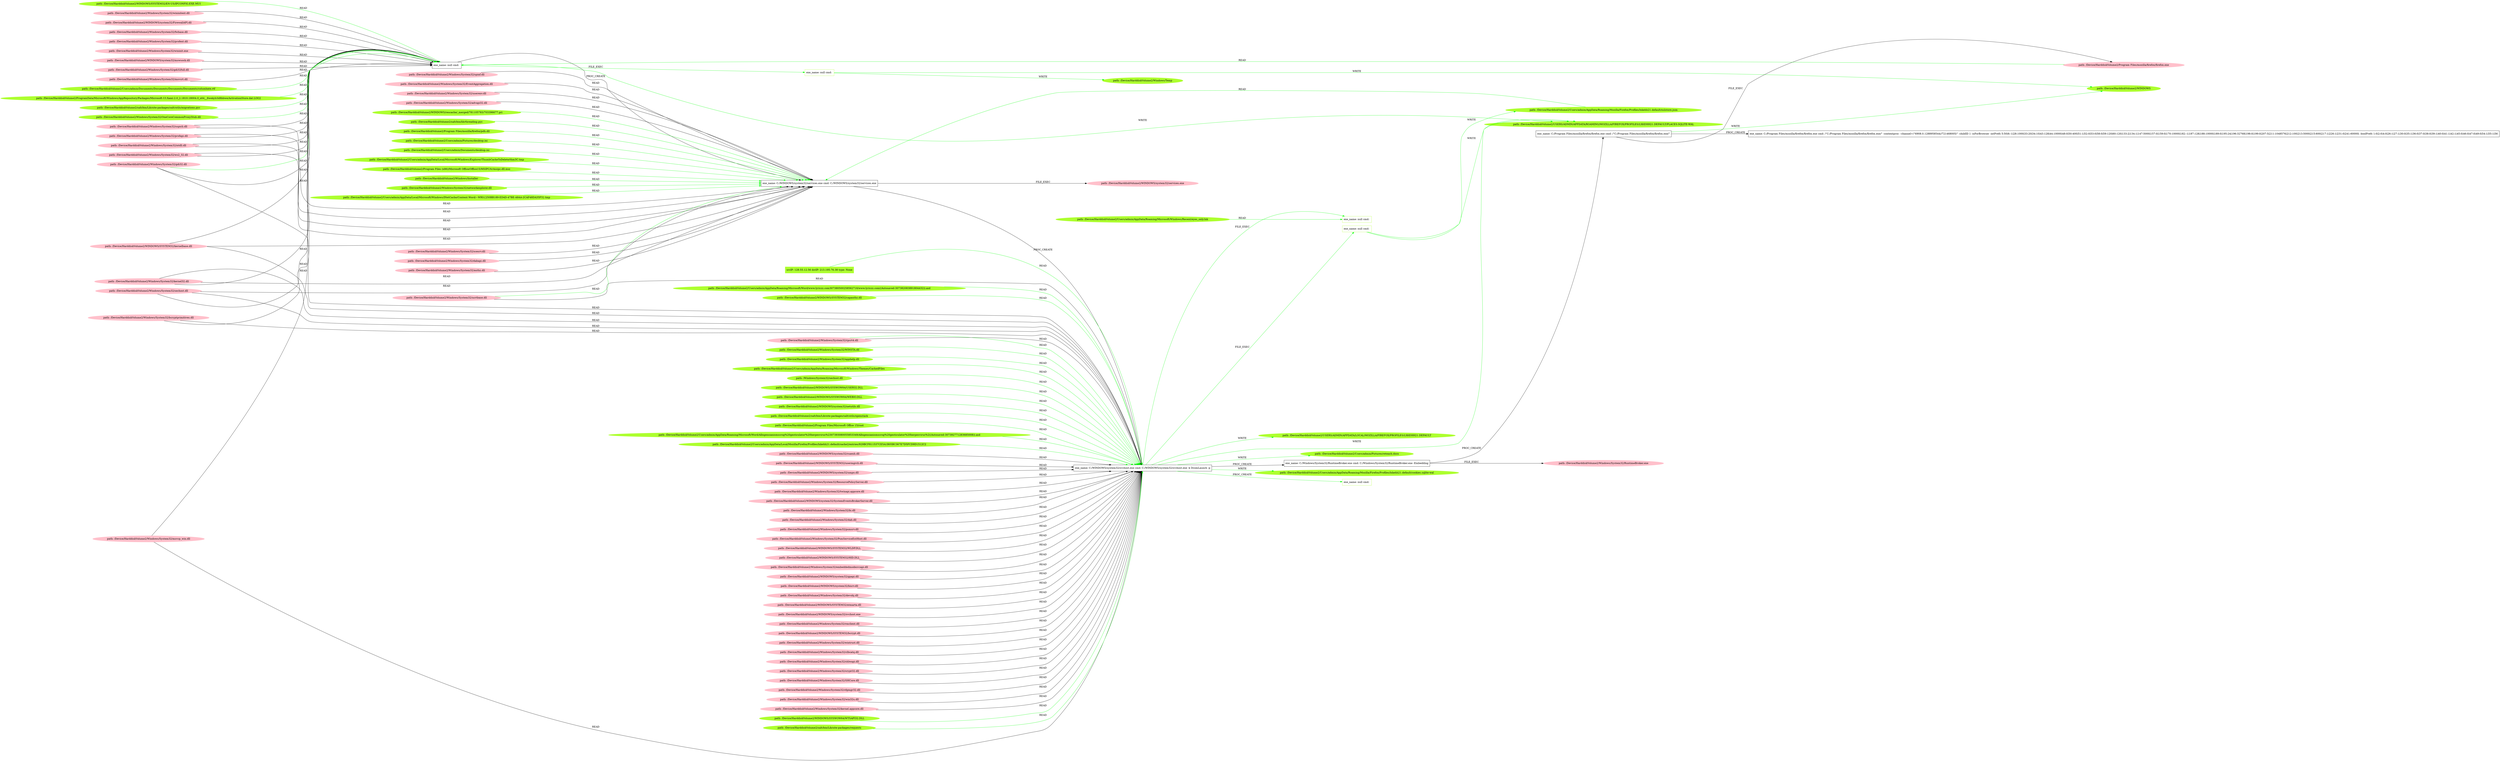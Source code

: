 digraph {
	rankdir=LR
	55 [label="exe_name: null cmd: " color=black shape=box style=solid]
	161 [label="exe_name: null cmd: " color=greenyellow shape=box style=solid]
	55 -> 161 [label=FILE_EXEC color=green]
	40 [label="exe_name: C:/WINDOWS/system32/svchost.exe cmd: C:/WINDOWS/system32/svchost.exe -k DcomLaunch -p" color=black shape=box style=solid]
	187 [label="exe_name: null cmd: " color=greenyellow shape=box style=solid]
	40 -> 187 [label=FILE_EXEC color=green]
	40 [label="exe_name: C:/WINDOWS/system32/svchost.exe cmd: C:/WINDOWS/system32/svchost.exe -k DcomLaunch -p" color=black shape=box style=solid]
	196 [label="exe_name: null cmd: " color=greenyellow shape=box style=solid]
	40 -> 196 [label=FILE_EXEC color=green]
	87 [label="path: /Device/HarddiskVolume2/Windows/System32/rpcrt4.dll" color=pink shape=oval style=filled]
	40 [label="exe_name: C:/WINDOWS/system32/svchost.exe cmd: C:/WINDOWS/system32/svchost.exe -k DcomLaunch -p" color=black shape=box style=solid]
	87 -> 40 [label=READ color=green]
	192 [label="path: /Device/HarddiskVolume2/Windows/System32/WINSTA.dll" color=greenyellow shape=oval style=filled]
	40 [label="exe_name: C:/WINDOWS/system32/svchost.exe cmd: C:/WINDOWS/system32/svchost.exe -k DcomLaunch -p" color=black shape=box style=solid]
	192 -> 40 [label=READ color=green]
	171 [label="path: /Device/HarddiskVolume2/Users/admin/Pictures/desktop.ini" color=greenyellow shape=oval style=filled]
	26 [label="exe_name: C:/WINDOWS/system32/services.exe cmd: C:/WINDOWS/system32/services.exe" color=black shape=box style=solid]
	171 -> 26 [label=READ color=green]
	96 [label="path: /Device/HarddiskVolume2/Windows/System32/gdi32.dll" color=pink shape=oval style=filled]
	55 [label="exe_name: null cmd: " color=black shape=box style=solid]
	96 -> 55 [label=READ color=green]
	150 [label="path: /Device/HarddiskVolume2/Windows/System32/ucrtbase.dll" color=pink shape=oval style=filled]
	26 [label="exe_name: C:/WINDOWS/system32/services.exe cmd: C:/WINDOWS/system32/services.exe" color=black shape=box style=solid]
	150 -> 26 [label=READ color=green]
	166 [label="path: /Device/HarddiskVolume2/Users/admin/Documents/desktop.ini" color=greenyellow shape=oval style=filled]
	26 [label="exe_name: C:/WINDOWS/system32/services.exe cmd: C:/WINDOWS/system32/services.exe" color=black shape=box style=solid]
	166 -> 26 [label=READ color=green]
	185 [label="path: /Device/HarddiskVolume2/Users/admin/AppData/Roaming/Microsoft/Windows/Themes/CachedFiles" color=greenyellow shape=oval style=filled]
	40 [label="exe_name: C:/WINDOWS/system32/svchost.exe cmd: C:/WINDOWS/system32/svchost.exe -k DcomLaunch -p" color=black shape=box style=solid]
	185 -> 40 [label=READ color=green]
	173 [label="path: /Device/HarddiskVolume2/Users/admin/AppData/Local/Microsoft/Windows/Explorer/ThumbCacheToDelete/thm3C.tmp" color=greenyellow shape=oval style=filled]
	26 [label="exe_name: C:/WINDOWS/system32/services.exe cmd: C:/WINDOWS/system32/services.exe" color=black shape=box style=solid]
	173 -> 26 [label=READ color=green]
	153 [label="path: /Device/HarddiskVolume2/WINDOWS/SYSTEM32/EN-US/IPCONFIG.EXE.MUI" color=greenyellow shape=oval style=filled]
	55 [label="exe_name: null cmd: " color=black shape=box style=solid]
	153 -> 55 [label=READ color=green]
	194 [label="path: /Windows/System32/sechost.dll" color=greenyellow shape=oval style=filled]
	40 [label="exe_name: C:/WINDOWS/system32/svchost.exe cmd: C:/WINDOWS/system32/svchost.exe -k DcomLaunch -p" color=black shape=box style=solid]
	194 -> 40 [label=READ color=green]
	176 [label="path: /Device/HarddiskVolume2/WINDOWS/SYSWOW64/USER32.DLL" color=greenyellow shape=oval style=filled]
	40 [label="exe_name: C:/WINDOWS/system32/svchost.exe cmd: C:/WINDOWS/system32/svchost.exe -k DcomLaunch -p" color=black shape=box style=solid]
	176 -> 40 [label=READ color=green]
	193 [label="path: /Device/HarddiskVolume2/WINDOWS/SYSWOW64/WEBIO.DLL" color=greenyellow shape=oval style=filled]
	40 [label="exe_name: C:/WINDOWS/system32/svchost.exe cmd: C:/WINDOWS/system32/svchost.exe -k DcomLaunch -p" color=black shape=box style=solid]
	193 -> 40 [label=READ color=green]
	169 [label="path: /Device/HarddiskVolume2/Program Files (x86)/Microsoft Office/Office15/MSIPC/tr/msipc.dll.mui" color=greenyellow shape=oval style=filled]
	26 [label="exe_name: C:/WINDOWS/system32/services.exe cmd: C:/WINDOWS/system32/services.exe" color=black shape=box style=solid]
	169 -> 26 [label=READ color=green]
	183 [label="path: /Device/HarddiskVolume2/WINDOWS/system32/netutils.dll" color=greenyellow shape=oval style=filled]
	40 [label="exe_name: C:/WINDOWS/system32/svchost.exe cmd: C:/WINDOWS/system32/svchost.exe -k DcomLaunch -p" color=black shape=box style=solid]
	183 -> 40 [label=READ color=green]
	172 [label="path: /Device/HarddiskVolume2/Windows/Installer" color=greenyellow shape=oval style=filled]
	26 [label="exe_name: C:/WINDOWS/system32/services.exe cmd: C:/WINDOWS/system32/services.exe" color=black shape=box style=solid]
	172 -> 26 [label=READ color=green]
	200 [label="path: /Device/HarddiskVolume2/salt/bin/Lib/site-packages/salt/utils/openstack" color=greenyellow shape=oval style=filled]
	40 [label="exe_name: C:/WINDOWS/system32/svchost.exe cmd: C:/WINDOWS/system32/svchost.exe -k DcomLaunch -p" color=black shape=box style=solid]
	200 -> 40 [label=READ color=green]
	167 [label="path: /Device/HarddiskVolume2/Windows/System32/networkexplorer.dll" color=greenyellow shape=oval style=filled]
	26 [label="exe_name: C:/WINDOWS/system32/services.exe cmd: C:/WINDOWS/system32/services.exe" color=black shape=box style=solid]
	167 -> 26 [label=READ color=green]
	168 [label="path: /Device/HarddiskVolume2/Users/admin/AppData/Local/Microsoft/Windows/INetCache/Content.Word/~WRS{250BB189-ED4D-47BE-A9AA-2CAF48DA35F3}.tmp" color=greenyellow shape=oval style=filled]
	26 [label="exe_name: C:/WINDOWS/system32/services.exe cmd: C:/WINDOWS/system32/services.exe" color=black shape=box style=solid]
	168 -> 26 [label=READ color=green]
	201 [label="path: /Device/HarddiskVolume2/Program Files/Microsoft Office 15/root" color=greenyellow shape=oval style=filled]
	40 [label="exe_name: C:/WINDOWS/system32/svchost.exe cmd: C:/WINDOWS/system32/svchost.exe -k DcomLaunch -p" color=black shape=box style=solid]
	201 -> 40 [label=READ color=green]
	10 [label="path: /Device/HarddiskVolume2/Windows/System32/wininitext.dll" color=pink shape=oval style=filled]
	55 [label="exe_name: null cmd: " color=black shape=box style=solid]
	10 -> 55 [label=READ color=black]
	54 [label="path: /Device/HarddiskVolume2/WINDOWS/system32/FirewallAPI.dll" color=pink shape=oval style=filled]
	55 [label="exe_name: null cmd: " color=black shape=box style=solid]
	54 -> 55 [label=READ color=black]
	7 [label="path: /Device/HarddiskVolume2/Windows/System32/fwbase.dll" color=pink shape=oval style=filled]
	55 [label="exe_name: null cmd: " color=black shape=box style=solid]
	7 -> 55 [label=READ color=black]
	67 [label="path: /Device/HarddiskVolume2/Windows/System32/profext.dll" color=pink shape=oval style=filled]
	55 [label="exe_name: null cmd: " color=black shape=box style=solid]
	67 -> 55 [label=READ color=black]
	69 [label="path: /Device/HarddiskVolume2/Windows/System32/wininit.exe" color=pink shape=oval style=filled]
	55 [label="exe_name: null cmd: " color=black shape=box style=solid]
	69 -> 55 [label=READ color=black]
	85 [label="path: /Device/HarddiskVolume2/Windows/System32/bcryptprimitives.dll" color=pink shape=oval style=filled]
	55 [label="exe_name: null cmd: " color=black shape=box style=solid]
	85 -> 55 [label=READ color=black]
	90 [label="path: /Device/HarddiskVolume2/Windows/System32/sspicli.dll" color=pink shape=oval style=filled]
	55 [label="exe_name: null cmd: " color=black shape=box style=solid]
	90 -> 55 [label=READ color=black]
	96 [label="path: /Device/HarddiskVolume2/Windows/System32/gdi32.dll" color=pink shape=oval style=filled]
	55 [label="exe_name: null cmd: " color=black shape=box style=solid]
	96 -> 55 [label=READ color=black]
	108 [label="path: /Device/HarddiskVolume2/Windows/System32/profapi.dll" color=pink shape=oval style=filled]
	55 [label="exe_name: null cmd: " color=black shape=box style=solid]
	108 -> 55 [label=READ color=black]
	112 [label="path: /Device/HarddiskVolume2/WINDOWS/system32/mswsock.dll" color=pink shape=oval style=filled]
	55 [label="exe_name: null cmd: " color=black shape=box style=solid]
	112 -> 55 [label=READ color=black]
	115 [label="path: /Device/HarddiskVolume2/Windows/System32/msvcp_win.dll" color=pink shape=oval style=filled]
	55 [label="exe_name: null cmd: " color=black shape=box style=solid]
	115 -> 55 [label=READ color=black]
	118 [label="path: /Device/HarddiskVolume2/Windows/System32/ntdll.dll" color=pink shape=oval style=filled]
	55 [label="exe_name: null cmd: " color=black shape=box style=solid]
	118 -> 55 [label=READ color=black]
	121 [label="path: /Device/HarddiskVolume2/Windows/System32/gdi32full.dll" color=pink shape=oval style=filled]
	55 [label="exe_name: null cmd: " color=black shape=box style=solid]
	121 -> 55 [label=READ color=black]
	126 [label="path: /Device/HarddiskVolume2/Windows/System32/msvcrt.dll" color=pink shape=oval style=filled]
	55 [label="exe_name: null cmd: " color=black shape=box style=solid]
	126 -> 55 [label=READ color=black]
	138 [label="path: /Device/HarddiskVolume2/Windows/System32/ws2_32.dll" color=pink shape=oval style=filled]
	55 [label="exe_name: null cmd: " color=black shape=box style=solid]
	138 -> 55 [label=READ color=black]
	140 [label="path: /Device/HarddiskVolume2/WINDOWS/SYSTEM32/kernelbase.dll" color=pink shape=oval style=filled]
	55 [label="exe_name: null cmd: " color=black shape=box style=solid]
	140 -> 55 [label=READ color=black]
	143 [label="path: /Device/HarddiskVolume2/Windows/System32/kernel32.dll" color=pink shape=oval style=filled]
	55 [label="exe_name: null cmd: " color=black shape=box style=solid]
	143 -> 55 [label=READ color=black]
	146 [label="path: /Device/HarddiskVolume2/Windows/System32/sechost.dll" color=pink shape=oval style=filled]
	55 [label="exe_name: null cmd: " color=black shape=box style=solid]
	146 -> 55 [label=READ color=black]
	55 [label="exe_name: null cmd: " color=black shape=box style=solid]
	26 [label="exe_name: C:/WINDOWS/system32/services.exe cmd: C:/WINDOWS/system32/services.exe" color=black shape=box style=solid]
	55 -> 26 [label=PROC_CREATE color=black]
	26 [label="exe_name: C:/WINDOWS/system32/services.exe cmd: C:/WINDOWS/system32/services.exe" color=black shape=box style=solid]
	129 [label="path: /Device/HarddiskVolume2/WINDOWS/system32/services.exe" color=pink shape=oval style=filled]
	26 -> 129 [label=FILE_EXEC color=black]
	51 [label="path: /Device/HarddiskVolume2/Windows/System32/scesrv.dll" color=pink shape=oval style=filled]
	26 [label="exe_name: C:/WINDOWS/system32/services.exe cmd: C:/WINDOWS/system32/services.exe" color=black shape=box style=solid]
	51 -> 26 [label=READ color=black]
	12 [label="path: /Device/HarddiskVolume2/Windows/System32/dabapi.dll" color=pink shape=oval style=filled]
	26 [label="exe_name: C:/WINDOWS/system32/services.exe cmd: C:/WINDOWS/system32/services.exe" color=black shape=box style=solid]
	12 -> 26 [label=READ color=black]
	56 [label="path: /Device/HarddiskVolume2/Windows/System32/authz.dll" color=pink shape=oval style=filled]
	26 [label="exe_name: C:/WINDOWS/system32/services.exe cmd: C:/WINDOWS/system32/services.exe" color=black shape=box style=solid]
	56 -> 26 [label=READ color=black]
	8 [label="path: /Device/HarddiskVolume2/Windows/System32/spinf.dll" color=pink shape=oval style=filled]
	26 [label="exe_name: C:/WINDOWS/system32/services.exe cmd: C:/WINDOWS/system32/services.exe" color=black shape=box style=solid]
	8 -> 26 [label=READ color=black]
	82 [label="path: /Device/HarddiskVolume2/Windows/System32/EventAggregation.dll" color=pink shape=oval style=filled]
	26 [label="exe_name: C:/WINDOWS/system32/services.exe cmd: C:/WINDOWS/system32/services.exe" color=black shape=box style=solid]
	82 -> 26 [label=READ color=black]
	90 [label="path: /Device/HarddiskVolume2/Windows/System32/sspicli.dll" color=pink shape=oval style=filled]
	26 [label="exe_name: C:/WINDOWS/system32/services.exe cmd: C:/WINDOWS/system32/services.exe" color=black shape=box style=solid]
	90 -> 26 [label=READ color=black]
	103 [label="path: /Device/HarddiskVolume2/Windows/System32/userenv.dll" color=pink shape=oval style=filled]
	26 [label="exe_name: C:/WINDOWS/system32/services.exe cmd: C:/WINDOWS/system32/services.exe" color=black shape=box style=solid]
	103 -> 26 [label=READ color=black]
	93 [label="path: /Device/HarddiskVolume2/Windows/System32/advapi32.dll" color=pink shape=oval style=filled]
	26 [label="exe_name: C:/WINDOWS/system32/services.exe cmd: C:/WINDOWS/system32/services.exe" color=black shape=box style=solid]
	93 -> 26 [label=READ color=black]
	108 [label="path: /Device/HarddiskVolume2/Windows/System32/profapi.dll" color=pink shape=oval style=filled]
	26 [label="exe_name: C:/WINDOWS/system32/services.exe cmd: C:/WINDOWS/system32/services.exe" color=black shape=box style=solid]
	108 -> 26 [label=READ color=black]
	118 [label="path: /Device/HarddiskVolume2/Windows/System32/ntdll.dll" color=pink shape=oval style=filled]
	26 [label="exe_name: C:/WINDOWS/system32/services.exe cmd: C:/WINDOWS/system32/services.exe" color=black shape=box style=solid]
	118 -> 26 [label=READ color=black]
	138 [label="path: /Device/HarddiskVolume2/Windows/System32/ws2_32.dll" color=pink shape=oval style=filled]
	26 [label="exe_name: C:/WINDOWS/system32/services.exe cmd: C:/WINDOWS/system32/services.exe" color=black shape=box style=solid]
	138 -> 26 [label=READ color=black]
	140 [label="path: /Device/HarddiskVolume2/WINDOWS/SYSTEM32/kernelbase.dll" color=pink shape=oval style=filled]
	26 [label="exe_name: C:/WINDOWS/system32/services.exe cmd: C:/WINDOWS/system32/services.exe" color=black shape=box style=solid]
	140 -> 26 [label=READ color=black]
	143 [label="path: /Device/HarddiskVolume2/Windows/System32/kernel32.dll" color=pink shape=oval style=filled]
	26 [label="exe_name: C:/WINDOWS/system32/services.exe cmd: C:/WINDOWS/system32/services.exe" color=black shape=box style=solid]
	143 -> 26 [label=READ color=black]
	146 [label="path: /Device/HarddiskVolume2/Windows/System32/sechost.dll" color=pink shape=oval style=filled]
	26 [label="exe_name: C:/WINDOWS/system32/services.exe cmd: C:/WINDOWS/system32/services.exe" color=black shape=box style=solid]
	146 -> 26 [label=READ color=black]
	26 [label="exe_name: C:/WINDOWS/system32/services.exe cmd: C:/WINDOWS/system32/services.exe" color=black shape=box style=solid]
	40 [label="exe_name: C:/WINDOWS/system32/svchost.exe cmd: C:/WINDOWS/system32/svchost.exe -k DcomLaunch -p" color=black shape=box style=solid]
	26 -> 40 [label=PROC_CREATE color=black]
	45 [label="path: /Device/HarddiskVolume2/WINDOWS/system32/rsaenh.dll" color=pink shape=oval style=filled]
	40 [label="exe_name: C:/WINDOWS/system32/svchost.exe cmd: C:/WINDOWS/system32/svchost.exe -k DcomLaunch -p" color=black shape=box style=solid]
	45 -> 40 [label=READ color=black]
	57 [label="path: /Device/HarddiskVolume2/WINDOWS/SYSTEM32/usermgrcli.dll" color=pink shape=oval style=filled]
	40 [label="exe_name: C:/WINDOWS/system32/svchost.exe cmd: C:/WINDOWS/system32/svchost.exe -k DcomLaunch -p" color=black shape=box style=solid]
	57 -> 40 [label=READ color=black]
	58 [label="path: /Device/HarddiskVolume2/WINDOWS/system32/umpo.dll" color=pink shape=oval style=filled]
	40 [label="exe_name: C:/WINDOWS/system32/svchost.exe cmd: C:/WINDOWS/system32/svchost.exe -k DcomLaunch -p" color=black shape=box style=solid]
	58 -> 40 [label=READ color=black]
	4 [label="path: /Device/HarddiskVolume2/Windows/System32/ResourcePolicyServer.dll" color=pink shape=oval style=filled]
	40 [label="exe_name: C:/WINDOWS/system32/svchost.exe cmd: C:/WINDOWS/system32/svchost.exe -k DcomLaunch -p" color=black shape=box style=solid]
	4 -> 40 [label=READ color=black]
	5 [label="path: /Device/HarddiskVolume2/Windows/System32/twinapi.appcore.dll" color=pink shape=oval style=filled]
	40 [label="exe_name: C:/WINDOWS/system32/svchost.exe cmd: C:/WINDOWS/system32/svchost.exe -k DcomLaunch -p" color=black shape=box style=solid]
	5 -> 40 [label=READ color=black]
	22 [label="path: /Device/HarddiskVolume2/WINDOWS/system32/SystemEventsBrokerServer.dll" color=pink shape=oval style=filled]
	40 [label="exe_name: C:/WINDOWS/system32/svchost.exe cmd: C:/WINDOWS/system32/svchost.exe -k DcomLaunch -p" color=black shape=box style=solid]
	22 -> 40 [label=READ color=black]
	25 [label="path: /Device/HarddiskVolume2/Windows/System32/bi.dll" color=pink shape=oval style=filled]
	40 [label="exe_name: C:/WINDOWS/system32/svchost.exe cmd: C:/WINDOWS/system32/svchost.exe -k DcomLaunch -p" color=black shape=box style=solid]
	25 -> 40 [label=READ color=black]
	73 [label="path: /Device/HarddiskVolume2/Windows/System32/dab.dll" color=pink shape=oval style=filled]
	40 [label="exe_name: C:/WINDOWS/system32/svchost.exe cmd: C:/WINDOWS/system32/svchost.exe -k DcomLaunch -p" color=black shape=box style=solid]
	73 -> 40 [label=READ color=black]
	74 [label="path: /Device/HarddiskVolume2/Windows/System32/psmsrv.dll" color=pink shape=oval style=filled]
	40 [label="exe_name: C:/WINDOWS/system32/svchost.exe cmd: C:/WINDOWS/system32/svchost.exe -k DcomLaunch -p" color=black shape=box style=solid]
	74 -> 40 [label=READ color=black]
	31 [label="path: /Device/HarddiskVolume2/Windows/System32/PsmServiceExtHost.dll" color=pink shape=oval style=filled]
	40 [label="exe_name: C:/WINDOWS/system32/svchost.exe cmd: C:/WINDOWS/system32/svchost.exe -k DcomLaunch -p" color=black shape=box style=solid]
	31 -> 40 [label=READ color=black]
	75 [label="path: /Device/HarddiskVolume2/WINDOWS/SYSTEM32/WLDP.DLL" color=pink shape=oval style=filled]
	40 [label="exe_name: C:/WINDOWS/system32/svchost.exe cmd: C:/WINDOWS/system32/svchost.exe -k DcomLaunch -p" color=black shape=box style=solid]
	75 -> 40 [label=READ color=black]
	39 [label="path: /Device/HarddiskVolume2/WINDOWS/SYSTEM32/HID.DLL" color=pink shape=oval style=filled]
	40 [label="exe_name: C:/WINDOWS/system32/svchost.exe cmd: C:/WINDOWS/system32/svchost.exe -k DcomLaunch -p" color=black shape=box style=solid]
	39 -> 40 [label=READ color=black]
	81 [label="path: /Device/HarddiskVolume2/Windows/System32/embeddedmodesvcapi.dll" color=pink shape=oval style=filled]
	40 [label="exe_name: C:/WINDOWS/system32/svchost.exe cmd: C:/WINDOWS/system32/svchost.exe -k DcomLaunch -p" color=black shape=box style=solid]
	81 -> 40 [label=READ color=black]
	42 [label="path: /Device/HarddiskVolume2/WINDOWS/system32/gpapi.dll" color=pink shape=oval style=filled]
	40 [label="exe_name: C:/WINDOWS/system32/svchost.exe cmd: C:/WINDOWS/system32/svchost.exe -k DcomLaunch -p" color=black shape=box style=solid]
	42 -> 40 [label=READ color=black]
	43 [label="path: /Device/HarddiskVolume2/WINDOWS/system32/bisrv.dll" color=pink shape=oval style=filled]
	40 [label="exe_name: C:/WINDOWS/system32/svchost.exe cmd: C:/WINDOWS/system32/svchost.exe -k DcomLaunch -p" color=black shape=box style=solid]
	43 -> 40 [label=READ color=black]
	99 [label="path: /Device/HarddiskVolume2/Windows/System32/devobj.dll" color=pink shape=oval style=filled]
	40 [label="exe_name: C:/WINDOWS/system32/svchost.exe cmd: C:/WINDOWS/system32/svchost.exe -k DcomLaunch -p" color=black shape=box style=solid]
	99 -> 40 [label=READ color=black]
	101 [label="path: /Device/HarddiskVolume2/WINDOWS/SYSTEM32/ntmarta.dll" color=pink shape=oval style=filled]
	40 [label="exe_name: C:/WINDOWS/system32/svchost.exe cmd: C:/WINDOWS/system32/svchost.exe -k DcomLaunch -p" color=black shape=box style=solid]
	101 -> 40 [label=READ color=black]
	114 [label="path: /Device/HarddiskVolume2/WINDOWS/system32/svchost.exe" color=pink shape=oval style=filled]
	40 [label="exe_name: C:/WINDOWS/system32/svchost.exe cmd: C:/WINDOWS/system32/svchost.exe -k DcomLaunch -p" color=black shape=box style=solid]
	114 -> 40 [label=READ color=black]
	123 [label="path: /Device/HarddiskVolume2/Windows/System32/rmclient.dll" color=pink shape=oval style=filled]
	40 [label="exe_name: C:/WINDOWS/system32/svchost.exe cmd: C:/WINDOWS/system32/svchost.exe -k DcomLaunch -p" color=black shape=box style=solid]
	123 -> 40 [label=READ color=black]
	132 [label="path: /Device/HarddiskVolume2/WINDOWS/SYSTEM32/bcrypt.dll" color=pink shape=oval style=filled]
	40 [label="exe_name: C:/WINDOWS/system32/svchost.exe cmd: C:/WINDOWS/system32/svchost.exe -k DcomLaunch -p" color=black shape=box style=solid]
	132 -> 40 [label=READ color=black]
	52 [label="path: /Device/HarddiskVolume2/Windows/System32/wintrust.dll" color=pink shape=oval style=filled]
	40 [label="exe_name: C:/WINDOWS/system32/svchost.exe cmd: C:/WINDOWS/system32/svchost.exe -k DcomLaunch -p" color=black shape=box style=solid]
	52 -> 40 [label=READ color=black]
	53 [label="path: /Device/HarddiskVolume2/Windows/System32/clbcatq.dll" color=pink shape=oval style=filled]
	40 [label="exe_name: C:/WINDOWS/system32/svchost.exe cmd: C:/WINDOWS/system32/svchost.exe -k DcomLaunch -p" color=black shape=box style=solid]
	53 -> 40 [label=READ color=black]
	28 [label="path: /Device/HarddiskVolume2/Windows/System32/shlwapi.dll" color=pink shape=oval style=filled]
	40 [label="exe_name: C:/WINDOWS/system32/svchost.exe cmd: C:/WINDOWS/system32/svchost.exe -k DcomLaunch -p" color=black shape=box style=solid]
	28 -> 40 [label=READ color=black]
	71 [label="path: /Device/HarddiskVolume2/Windows/System32/crypt32.dll" color=pink shape=oval style=filled]
	40 [label="exe_name: C:/WINDOWS/system32/svchost.exe cmd: C:/WINDOWS/system32/svchost.exe -k DcomLaunch -p" color=black shape=box style=solid]
	71 -> 40 [label=READ color=black]
	35 [label="path: /Device/HarddiskVolume2/Windows/System32/SHCore.dll" color=pink shape=oval style=filled]
	40 [label="exe_name: C:/WINDOWS/system32/svchost.exe cmd: C:/WINDOWS/system32/svchost.exe -k DcomLaunch -p" color=black shape=box style=solid]
	35 -> 40 [label=READ color=black]
	85 [label="path: /Device/HarddiskVolume2/Windows/System32/bcryptprimitives.dll" color=pink shape=oval style=filled]
	40 [label="exe_name: C:/WINDOWS/system32/svchost.exe cmd: C:/WINDOWS/system32/svchost.exe -k DcomLaunch -p" color=black shape=box style=solid]
	85 -> 40 [label=READ color=black]
	87 [label="path: /Device/HarddiskVolume2/Windows/System32/rpcrt4.dll" color=pink shape=oval style=filled]
	40 [label="exe_name: C:/WINDOWS/system32/svchost.exe cmd: C:/WINDOWS/system32/svchost.exe -k DcomLaunch -p" color=black shape=box style=solid]
	87 -> 40 [label=READ color=black]
	96 [label="path: /Device/HarddiskVolume2/Windows/System32/gdi32.dll" color=pink shape=oval style=filled]
	40 [label="exe_name: C:/WINDOWS/system32/svchost.exe cmd: C:/WINDOWS/system32/svchost.exe -k DcomLaunch -p" color=black shape=box style=solid]
	96 -> 40 [label=READ color=black]
	104 [label="path: /Device/HarddiskVolume2/Windows/System32/cfgmgr32.dll" color=pink shape=oval style=filled]
	40 [label="exe_name: C:/WINDOWS/system32/svchost.exe cmd: C:/WINDOWS/system32/svchost.exe -k DcomLaunch -p" color=black shape=box style=solid]
	104 -> 40 [label=READ color=black]
	106 [label="path: /Device/HarddiskVolume2/Windows/System32/win32u.dll" color=pink shape=oval style=filled]
	40 [label="exe_name: C:/WINDOWS/system32/svchost.exe cmd: C:/WINDOWS/system32/svchost.exe -k DcomLaunch -p" color=black shape=box style=solid]
	106 -> 40 [label=READ color=black]
	115 [label="path: /Device/HarddiskVolume2/Windows/System32/msvcp_win.dll" color=pink shape=oval style=filled]
	40 [label="exe_name: C:/WINDOWS/system32/svchost.exe cmd: C:/WINDOWS/system32/svchost.exe -k DcomLaunch -p" color=black shape=box style=solid]
	115 -> 40 [label=READ color=black]
	133 [label="path: /Device/HarddiskVolume2/Windows/System32/kernel.appcore.dll" color=pink shape=oval style=filled]
	40 [label="exe_name: C:/WINDOWS/system32/svchost.exe cmd: C:/WINDOWS/system32/svchost.exe -k DcomLaunch -p" color=black shape=box style=solid]
	133 -> 40 [label=READ color=black]
	140 [label="path: /Device/HarddiskVolume2/WINDOWS/SYSTEM32/kernelbase.dll" color=pink shape=oval style=filled]
	40 [label="exe_name: C:/WINDOWS/system32/svchost.exe cmd: C:/WINDOWS/system32/svchost.exe -k DcomLaunch -p" color=black shape=box style=solid]
	140 -> 40 [label=READ color=black]
	143 [label="path: /Device/HarddiskVolume2/Windows/System32/kernel32.dll" color=pink shape=oval style=filled]
	40 [label="exe_name: C:/WINDOWS/system32/svchost.exe cmd: C:/WINDOWS/system32/svchost.exe -k DcomLaunch -p" color=black shape=box style=solid]
	143 -> 40 [label=READ color=black]
	146 [label="path: /Device/HarddiskVolume2/Windows/System32/sechost.dll" color=pink shape=oval style=filled]
	40 [label="exe_name: C:/WINDOWS/system32/svchost.exe cmd: C:/WINDOWS/system32/svchost.exe -k DcomLaunch -p" color=black shape=box style=solid]
	146 -> 40 [label=READ color=black]
	150 [label="path: /Device/HarddiskVolume2/Windows/System32/ucrtbase.dll" color=pink shape=oval style=filled]
	40 [label="exe_name: C:/WINDOWS/system32/svchost.exe cmd: C:/WINDOWS/system32/svchost.exe -k DcomLaunch -p" color=black shape=box style=solid]
	150 -> 40 [label=READ color=black]
	165 [label="path: /Device/HarddiskVolume2/WINDOWS/rescache/_merged/781105783/703396677.pri" color=greenyellow shape=oval style=filled]
	26 [label="exe_name: C:/WINDOWS/system32/services.exe cmd: C:/WINDOWS/system32/services.exe" color=black shape=box style=solid]
	165 -> 26 [label=READ color=green]
	157 [label="path: /Device/HarddiskVolume2/Users/admin/Documents/Documents/Documents/Documents/columbate.rtf" color=greenyellow shape=oval style=filled]
	55 [label="exe_name: null cmd: " color=black shape=box style=solid]
	157 -> 55 [label=READ color=green]
	164 [label="path: /Device/HarddiskVolume2/Users/admin/AppData/Roaming/Mozilla/Firefox/Profiles/lxkehh21.default/xulstore.json" color=greenyellow shape=oval style=filled]
	26 [label="exe_name: C:/WINDOWS/system32/services.exe cmd: C:/WINDOWS/system32/services.exe" color=black shape=box style=solid]
	164 -> 26 [label=READ color=green]
	40 [label="exe_name: C:/WINDOWS/system32/svchost.exe cmd: C:/WINDOWS/system32/svchost.exe -k DcomLaunch -p" color=black shape=box style=solid]
	182 [label="path: /Device/HarddiskVolume2/Users/admin/Pictures/reteach.docx" color=greenyellow shape=oval style=filled]
	40 -> 182 [label=WRITE color=green]
	196 [label="exe_name: null cmd: " color=greenyellow shape=box style=solid]
	158 [label="path: /Device/HarddiskVolume2/USERS/ADMIN/APPDATA/ROAMING/MOZILLA/FIREFOX/PROFILES/LXKEHH21.DEFAULT/PLACES.SQLITE-WAL" color=greenyellow shape=oval style=filled]
	196 -> 158 [label=WRITE color=green]
	196 [label="exe_name: null cmd: " color=greenyellow shape=box style=solid]
	164 [label="path: /Device/HarddiskVolume2/Users/admin/AppData/Roaming/Mozilla/Firefox/Profiles/lxkehh21.default/xulstore.json" color=greenyellow shape=oval style=filled]
	196 -> 164 [label=WRITE color=green]
	188 [label="path: /Device/HarddiskVolume2/Users/admin/AppData/Roaming/Microsoft/Windows/Recent/eyes_only.lnk" color=greenyellow shape=oval style=filled]
	187 [label="exe_name: null cmd: " color=greenyellow shape=box style=solid]
	188 -> 187 [label=READ color=green]
	40 [label="exe_name: C:/WINDOWS/system32/svchost.exe cmd: C:/WINDOWS/system32/svchost.exe -k DcomLaunch -p" color=black shape=box style=solid]
	34 [label="exe_name: C:/Windows/System32/RuntimeBroker.exe cmd: C:/Windows/System32/RuntimeBroker.exe -Embedding" color=black shape=box style=solid]
	40 -> 34 [label=PROC_CREATE color=black]
	34 [label="exe_name: C:/Windows/System32/RuntimeBroker.exe cmd: C:/Windows/System32/RuntimeBroker.exe -Embedding" color=black shape=box style=solid]
	23 [label="path: /Device/HarddiskVolume2/Windows/System32/RuntimeBroker.exe" color=pink shape=oval style=filled]
	34 -> 23 [label=FILE_EXEC color=black]
	184 [label="path: /Device/HarddiskVolume2/WINDOWS/SYSWOW64/WTSAPI32.DLL" color=greenyellow shape=oval style=filled]
	40 [label="exe_name: C:/WINDOWS/system32/svchost.exe cmd: C:/WINDOWS/system32/svchost.exe -k DcomLaunch -p" color=black shape=box style=solid]
	184 -> 40 [label=READ color=green]
	156 [label="path: /Device/HarddiskVolume2/ProgramData/Microsoft/Windows/AppRepository/Packages/Microsoft.UI.Xaml.2.0_2.1810.18004.0_x64__8wekyb3d8bbwe/ActivationStore.dat.LOG2" color=greenyellow shape=oval style=filled]
	55 [label="exe_name: null cmd: " color=black shape=box style=solid]
	156 -> 55 [label=READ color=green]
	40 [label="exe_name: C:/WINDOWS/system32/svchost.exe cmd: C:/WINDOWS/system32/svchost.exe -k DcomLaunch -p" color=black shape=box style=solid]
	158 [label="path: /Device/HarddiskVolume2/USERS/ADMIN/APPDATA/ROAMING/MOZILLA/FIREFOX/PROFILES/LXKEHH21.DEFAULT/PLACES.SQLITE-WAL" color=greenyellow shape=oval style=filled]
	40 -> 158 [label=WRITE color=green]
	175 [label="path: /Device/HarddiskVolume2/salt/bin/lib/threading.pyc" color=greenyellow shape=oval style=filled]
	26 [label="exe_name: C:/WINDOWS/system32/services.exe cmd: C:/WINDOWS/system32/services.exe" color=black shape=box style=solid]
	175 -> 26 [label=READ color=green]
	154 [label="path: /Device/HarddiskVolume2/salt/bin/Lib/site-packages/salt/utils/migrations.pyc" color=greenyellow shape=oval style=filled]
	55 [label="exe_name: null cmd: " color=black shape=box style=solid]
	154 -> 55 [label=READ color=green]
	180 [label="path: /Device/HarddiskVolume2/salt/bin/Lib/site-packages/requests" color=greenyellow shape=oval style=filled]
	40 [label="exe_name: C:/WINDOWS/system32/svchost.exe cmd: C:/WINDOWS/system32/svchost.exe -k DcomLaunch -p" color=black shape=box style=solid]
	180 -> 40 [label=READ color=green]
	40 [label="exe_name: C:/WINDOWS/system32/svchost.exe cmd: C:/WINDOWS/system32/svchost.exe -k DcomLaunch -p" color=black shape=box style=solid]
	179 [label="path: /Device/HarddiskVolume2/Users/admin/AppData/Roaming/Mozilla/Firefox/Profiles/lxkehh21.default/cookies.sqlite-wal" color=greenyellow shape=oval style=filled]
	40 -> 179 [label=WRITE color=green]
	186 [label="srcIP: 128.55.12.56 dstIP: 213.195.76.38 type: None" color=greenyellow shape=box style=filled]
	40 [label="exe_name: C:/WINDOWS/system32/svchost.exe cmd: C:/WINDOWS/system32/svchost.exe -k DcomLaunch -p" color=black shape=box style=solid]
	186 -> 40 [label=READ color=green]
	34 [label="exe_name: C:/Windows/System32/RuntimeBroker.exe cmd: C:/Windows/System32/RuntimeBroker.exe -Embedding" color=black shape=box style=solid]
	0 [label="exe_name: C:/Program Files/mozilla/firefox/firefox.exe cmd: /\"C:/Program Files/mozilla/firefox/firefox.exe/\"" color=black shape=box style=solid]
	34 -> 0 [label=PROC_CREATE color=black]
	0 [label="exe_name: C:/Program Files/mozilla/firefox/firefox.exe cmd: /\"C:/Program Files/mozilla/firefox/firefox.exe/\"" color=black shape=box style=solid]
	36 [label="path: /Device/HarddiskVolume2/Program Files/mozilla/firefox/firefox.exe" color=pink shape=oval style=filled]
	0 -> 36 [label=FILE_EXEC color=black]
	0 [label="exe_name: C:/Program Files/mozilla/firefox/firefox.exe cmd: /\"C:/Program Files/mozilla/firefox/firefox.exe/\"" color=black shape=box style=solid]
	1 [label="exe_name: C:/Program Files/mozilla/firefox/firefox.exe cmd: /\"C:/Program Files/mozilla/firefox/firefox.exe/\" -contentproc --channel=/\"6908.0.1288958544//721468005/\" -childID 1 -isForBrowser -intPrefs 5:50|6:-1|28:1000|33:20|34:10|43:128|44:10000|48:0|50:400|51:1|52:0|53:0|58:0|59:120|60:120|133:2|134:1|147:5000|157:0|159:0|170:10000|182:-1|187:128|188:10000|189:0|195:24|196:32768|198:0|199:0|207:5|211:1048576|212:100|213:5000|215:600|217:1|226:1|231:0|241:60000| -boolPrefs 1:0|2:0|4:0|26:1|27:1|30:0|35:1|36:0|37:0|38:0|39:1|40:0|41:1|42:1|45:0|46:0|47:0|49:0|54:1|55:1|56" color=black shape=box style=solid]
	0 -> 1 [label=PROC_CREATE color=black]
	174 [label="path: /Device/HarddiskVolume2/Program Files/mozilla/firefox/pdh.dll" color=greenyellow shape=oval style=filled]
	26 [label="exe_name: C:/WINDOWS/system32/services.exe cmd: C:/WINDOWS/system32/services.exe" color=black shape=box style=solid]
	174 -> 26 [label=READ color=green]
	181 [label="path: /Device/HarddiskVolume2/Users/admin/AppData/Roaming/Microsoft/Word/www.lyriczz.com307380500258562716/www.lyriczz.com((Autosaved-307382083891804432)).asd" color=greenyellow shape=oval style=filled]
	40 [label="exe_name: C:/WINDOWS/system32/svchost.exe cmd: C:/WINDOWS/system32/svchost.exe -k DcomLaunch -p" color=black shape=box style=solid]
	181 -> 40 [label=READ color=green]
	55 [label="exe_name: null cmd: " color=black shape=box style=solid]
	158 [label="path: /Device/HarddiskVolume2/USERS/ADMIN/APPDATA/ROAMING/MOZILLA/FIREFOX/PROFILES/LXKEHH21.DEFAULT/PLACES.SQLITE-WAL" color=greenyellow shape=oval style=filled]
	55 -> 158 [label=WRITE color=green]
	36 [label="path: /Device/HarddiskVolume2/Program Files/mozilla/firefox/firefox.exe" color=pink shape=oval style=filled]
	55 [label="exe_name: null cmd: " color=black shape=box style=solid]
	36 -> 55 [label=READ color=green]
	0 [label="exe_name: C:/Program Files/mozilla/firefox/firefox.exe cmd: /\"C:/Program Files/mozilla/firefox/firefox.exe/\"" color=black shape=box style=solid]
	163 [label="path: /Device/HarddiskVolume2/WINDOWS" color=greenyellow shape=oval style=filled]
	0 -> 163 [label=WRITE color=green]
	160 [label="path: /Device/HarddiskVolume2/Windows/System32/OneCoreCommonProxyStub.dll" color=greenyellow shape=oval style=filled]
	55 [label="exe_name: null cmd: " color=black shape=box style=solid]
	160 -> 55 [label=READ color=green]
	178 [label="path: /Device/HarddiskVolume2/WINDOWS/SYSTEM32/capauthz.dll" color=greenyellow shape=oval style=filled]
	40 [label="exe_name: C:/WINDOWS/system32/svchost.exe cmd: C:/WINDOWS/system32/svchost.exe -k DcomLaunch -p" color=black shape=box style=solid]
	178 -> 40 [label=READ color=green]
	190 [label="path: /Device/HarddiskVolume2/Windows/System32/apphelp.dll" color=greenyellow shape=oval style=filled]
	40 [label="exe_name: C:/WINDOWS/system32/svchost.exe cmd: C:/WINDOWS/system32/svchost.exe -k DcomLaunch -p" color=black shape=box style=solid]
	190 -> 40 [label=READ color=green]
	199 [label="path: /Device/HarddiskVolume2/Users/admin/AppData/Roaming/Microsoft/Word/Albigensianismscrog%20gesticulator%20herpesvirus%2307393080055853349/Albigensianismscrog%20gesticulator%20herpesvirus%2((Autosaved-307392771283685008)).asd" color=greenyellow shape=oval style=filled]
	40 [label="exe_name: C:/WINDOWS/system32/svchost.exe cmd: C:/WINDOWS/system32/svchost.exe -k DcomLaunch -p" color=black shape=box style=solid]
	199 -> 40 [label=READ color=green]
	40 [label="exe_name: C:/WINDOWS/system32/svchost.exe cmd: C:/WINDOWS/system32/svchost.exe -k DcomLaunch -p" color=black shape=box style=solid]
	189 [label="exe_name: null cmd: " color=greenyellow shape=box style=solid]
	40 -> 189 [label=PROC_CREATE color=green]
	161 [label="exe_name: null cmd: " color=greenyellow shape=box style=solid]
	162 [label="path: /Device/HarddiskVolume2/Windows/Temp" color=greenyellow shape=oval style=filled]
	161 -> 162 [label=WRITE color=green]
	161 [label="exe_name: null cmd: " color=greenyellow shape=box style=solid]
	163 [label="path: /Device/HarddiskVolume2/WINDOWS" color=greenyellow shape=oval style=filled]
	161 -> 163 [label=WRITE color=green]
	191 [label="path: /Device/HarddiskVolume2/Users/admin/AppData/Local/Mozilla/Firefox/Profiles/lxkehh21.default/cache2/entries/929BCF811537CE5A1B05BC367E7D5FCD9D1512C2" color=greenyellow shape=oval style=filled]
	40 [label="exe_name: C:/WINDOWS/system32/svchost.exe cmd: C:/WINDOWS/system32/svchost.exe -k DcomLaunch -p" color=black shape=box style=solid]
	191 -> 40 [label=READ color=green]
	40 [label="exe_name: C:/WINDOWS/system32/svchost.exe cmd: C:/WINDOWS/system32/svchost.exe -k DcomLaunch -p" color=black shape=box style=solid]
	195 [label="path: /Device/HarddiskVolume2/USERS/ADMIN/APPDATA/LOCAL/MOZILLA/FIREFOX/PROFILES/LXKEHH21.DEFAULT" color=greenyellow shape=oval style=filled]
	40 -> 195 [label=WRITE color=green]
}
